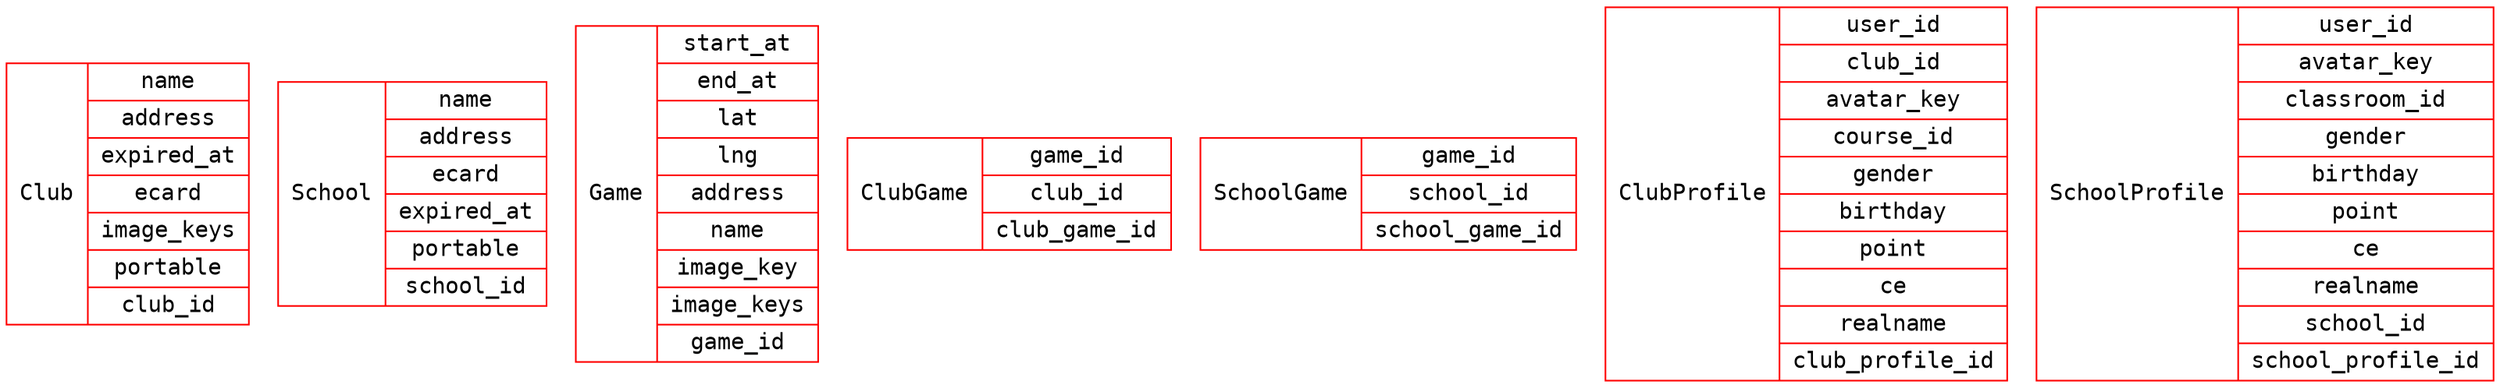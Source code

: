 digraph g {
node [shape=record,color=Red,fontname=Courier];
edge [color=Blue]
Club [label="Club|{name|address|expired_at|ecard|image_keys|portable|club_id}"];
School [label="School|{name|address|ecard|expired_at|portable|school_id}"];
Game [label="Game|{start_at|end_at|lat|lng|address|name|image_key|image_keys|game_id}"];
ClubGame [label="ClubGame|{game_id|club_id|club_game_id}"];
SchoolGame [label="SchoolGame|{game_id|school_id|school_game_id}"];
ClubProfile [label="ClubProfile|{user_id|club_id|avatar_key|course_id|gender|birthday|point|ce|realname|club_profile_id}"];
SchoolProfile [label="SchoolProfile|{user_id|avatar_key|classroom_id|gender|birthday|point|ce|realname|school_id|school_profile_id}"];
}
